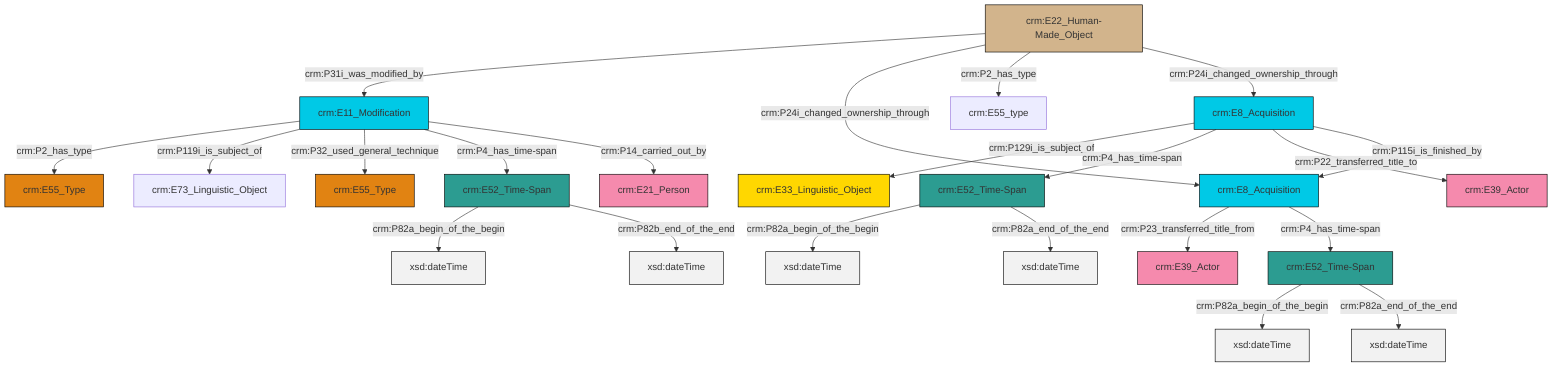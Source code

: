 graph TD
classDef Literal fill:#f2f2f2,stroke:#000000;
classDef CRM_Entity fill:#FFFFFF,stroke:#000000;
classDef Temporal_Entity fill:#00C9E6, stroke:#000000;
classDef Type fill:#E18312, stroke:#000000;
classDef Time-Span fill:#2C9C91, stroke:#000000;
classDef Appellation fill:#FFEB7F, stroke:#000000;
classDef Place fill:#008836, stroke:#000000;
classDef Persistent_Item fill:#B266B2, stroke:#000000;
classDef Conceptual_Object fill:#FFD700, stroke:#000000;
classDef Physical_Thing fill:#D2B48C, stroke:#000000;
classDef Actor fill:#f58aad, stroke:#000000;
classDef PC_Classes fill:#4ce600, stroke:#000000;
classDef Multi fill:#cccccc,stroke:#000000;

4["crm:E22_Human-Made_Object"]:::Physical_Thing -->|crm:P31i_was_modified_by| 5["crm:E11_Modification"]:::Temporal_Entity
6["crm:E52_Time-Span"]:::Time-Span -->|crm:P82a_begin_of_the_begin| 7[xsd:dateTime]:::Literal
2["crm:E8_Acquisition"]:::Temporal_Entity -->|crm:P129i_is_subject_of| 8["crm:E33_Linguistic_Object"]:::Conceptual_Object
9["crm:E52_Time-Span"]:::Time-Span -->|crm:P82a_begin_of_the_begin| 10[xsd:dateTime]:::Literal
5["crm:E11_Modification"]:::Temporal_Entity -->|crm:P2_has_type| 13["crm:E55_Type"]:::Type
4["crm:E22_Human-Made_Object"]:::Physical_Thing -->|crm:P24i_changed_ownership_through| 15["crm:E8_Acquisition"]:::Temporal_Entity
4["crm:E22_Human-Made_Object"]:::Physical_Thing -->|crm:P2_has_type| 11["crm:E55_type"]:::Default
4["crm:E22_Human-Made_Object"]:::Physical_Thing -->|crm:P24i_changed_ownership_through| 2["crm:E8_Acquisition"]:::Temporal_Entity
5["crm:E11_Modification"]:::Temporal_Entity -->|crm:P119i_is_subject_of| 21["crm:E73_Linguistic_Object"]:::Default
15["crm:E8_Acquisition"]:::Temporal_Entity -->|crm:P23_transferred_title_from| 22["crm:E39_Actor"]:::Actor
15["crm:E8_Acquisition"]:::Temporal_Entity -->|crm:P4_has_time-span| 6["crm:E52_Time-Span"]:::Time-Span
5["crm:E11_Modification"]:::Temporal_Entity -->|crm:P32_used_general_technique| 23["crm:E55_Type"]:::Type
5["crm:E11_Modification"]:::Temporal_Entity -->|crm:P4_has_time-span| 19["crm:E52_Time-Span"]:::Time-Span
2["crm:E8_Acquisition"]:::Temporal_Entity -->|crm:P4_has_time-span| 9["crm:E52_Time-Span"]:::Time-Span
19["crm:E52_Time-Span"]:::Time-Span -->|crm:P82a_begin_of_the_begin| 28[xsd:dateTime]:::Literal
5["crm:E11_Modification"]:::Temporal_Entity -->|crm:P14_carried_out_by| 25["crm:E21_Person"]:::Actor
6["crm:E52_Time-Span"]:::Time-Span -->|crm:P82a_end_of_the_end| 29[xsd:dateTime]:::Literal
9["crm:E52_Time-Span"]:::Time-Span -->|crm:P82a_end_of_the_end| 30[xsd:dateTime]:::Literal
2["crm:E8_Acquisition"]:::Temporal_Entity -->|crm:P22_transferred_title_to| 0["crm:E39_Actor"]:::Actor
19["crm:E52_Time-Span"]:::Time-Span -->|crm:P82b_end_of_the_end| 34[xsd:dateTime]:::Literal
2["crm:E8_Acquisition"]:::Temporal_Entity -->|crm:P115i_is_finished_by| 15["crm:E8_Acquisition"]:::Temporal_Entity